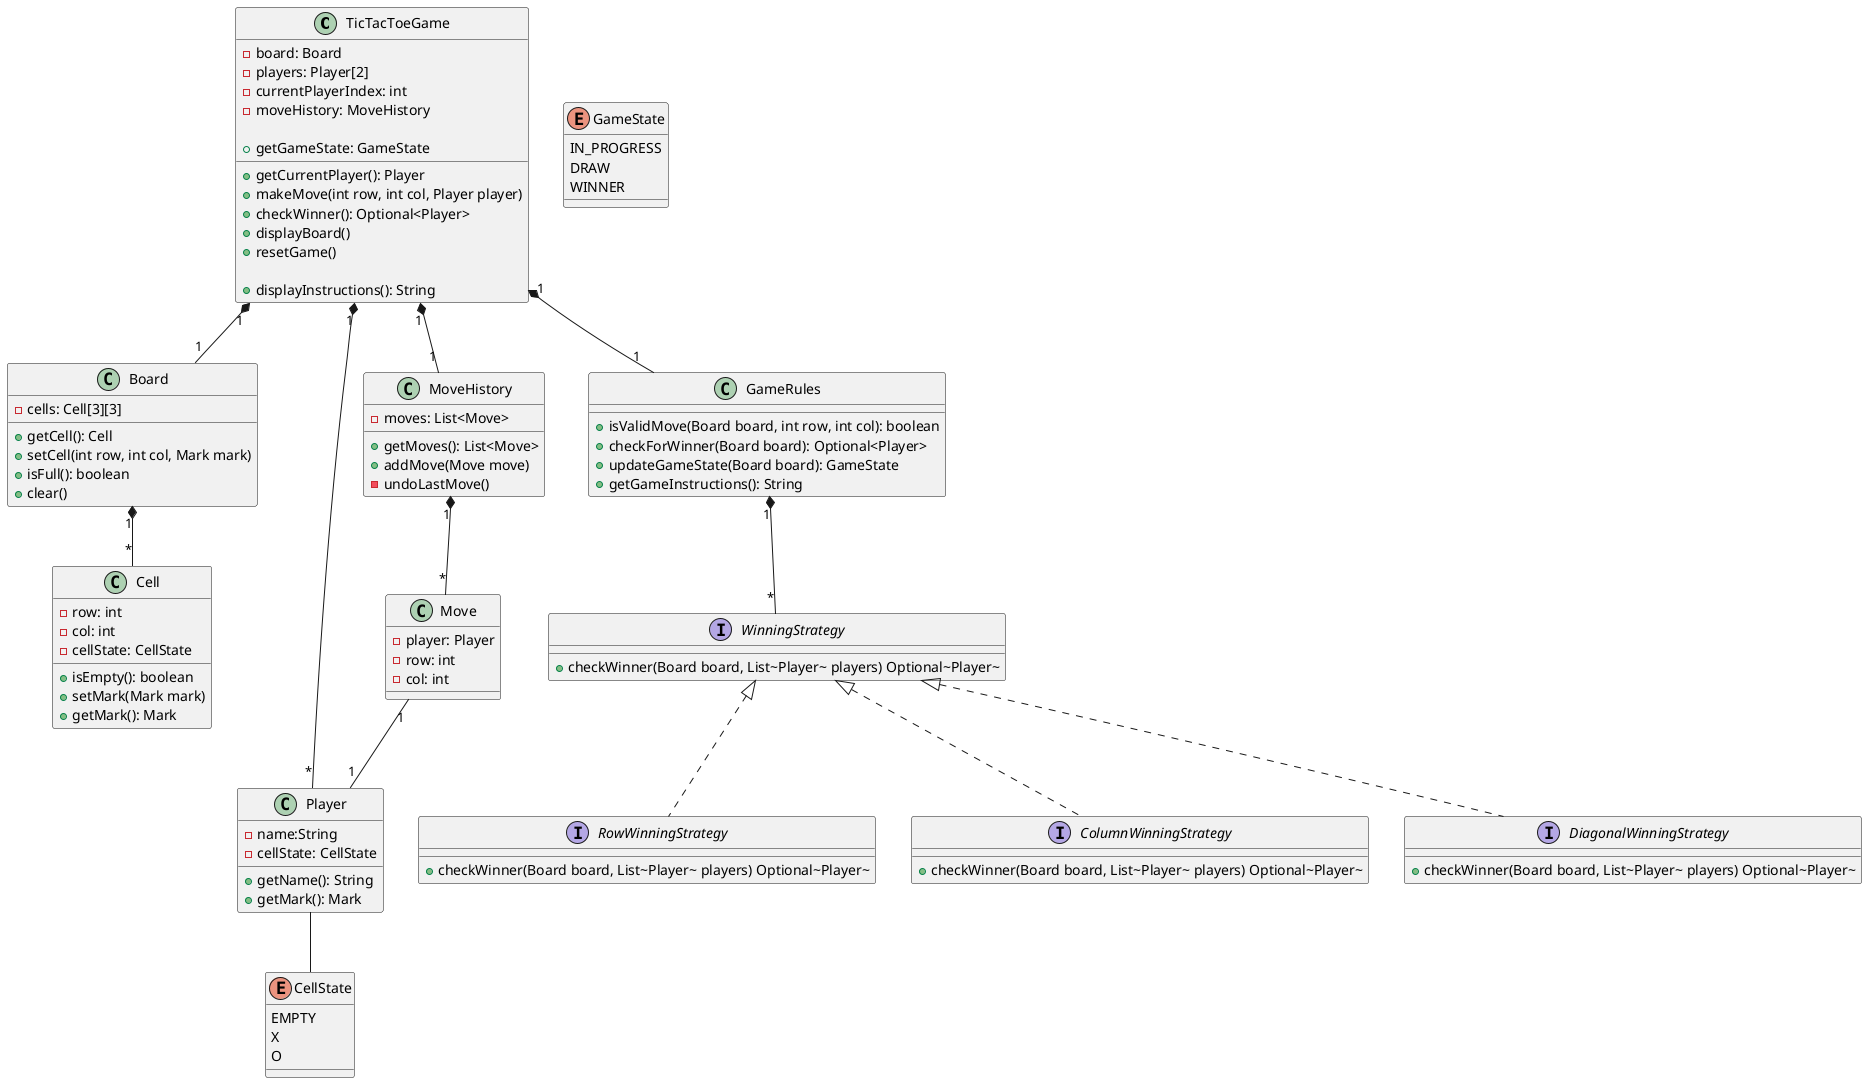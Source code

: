 @startuml

class TicTacToeGame {
    -board: Board
    -players: Player[2]
    -currentPlayerIndex: int
    -moveHistory: MoveHistory

    +getCurrentPlayer(): Player
    +makeMove(int row, int col, Player player)
    +checkWinner(): Optional<Player>
    +getGameState: GameState

    +displayBoard()
    +resetGame()

    +displayInstructions(): String

}

class Board {
    -cells: Cell[3][3]
    +getCell(): Cell
    +setCell(int row, int col, Mark mark)
    +isFull(): boolean
    +clear()
}

class Cell {
    -row: int
    -col: int
    -cellState: CellState
    +isEmpty(): boolean
    +setMark(Mark mark)
    +getMark(): Mark
}

class Player {
    -name:String
    -cellState: CellState
    +getName(): String
    +getMark(): Mark
}

class Move
{
    - player: Player
    - row: int
    - col: int
}

class MoveHistory
{
    - moves: List<Move>
    + getMoves(): List<Move>
    + addMove(Move move)
    - undoLastMove()
}

class GameRules
{
    +isValidMove(Board board, int row, int col): boolean
    +checkForWinner(Board board): Optional<Player>
    +updateGameState(Board board): GameState
    +getGameInstructions(): String
}

enum CellState
{
    EMPTY
    X
    O
}

enum GameState
{
    IN_PROGRESS
    DRAW
    WINNER

}

interface WinningStrategy
{
    +checkWinner(Board board, List~Player~ players) Optional~Player~
}

interface RowWinningStrategy
{
    +checkWinner(Board board, List~Player~ players) Optional~Player~
}


interface ColumnWinningStrategy
{
    +checkWinner(Board board, List~Player~ players) Optional~Player~
}

interface DiagonalWinningStrategy
{
    +checkWinner(Board board, List~Player~ players) Optional~Player~
}


TicTacToeGame "1" *-- "1" Board
TicTacToeGame "1" *-- "*" Player
TicTacToeGame "1" *-- "1" MoveHistory
TicTacToeGame "1" *--  "1" GameRules
Player -- CellState
Board "1" *-- "*" Cell
MoveHistory "1" *-- "*" Move
Move "1" -- "1" Player
GameRules "1" *-- "*" WinningStrategy
WinningStrategy <|.. RowWinningStrategy
WinningStrategy <|.. ColumnWinningStrategy
WinningStrategy <|.. DiagonalWinningStrategy

@enduml
